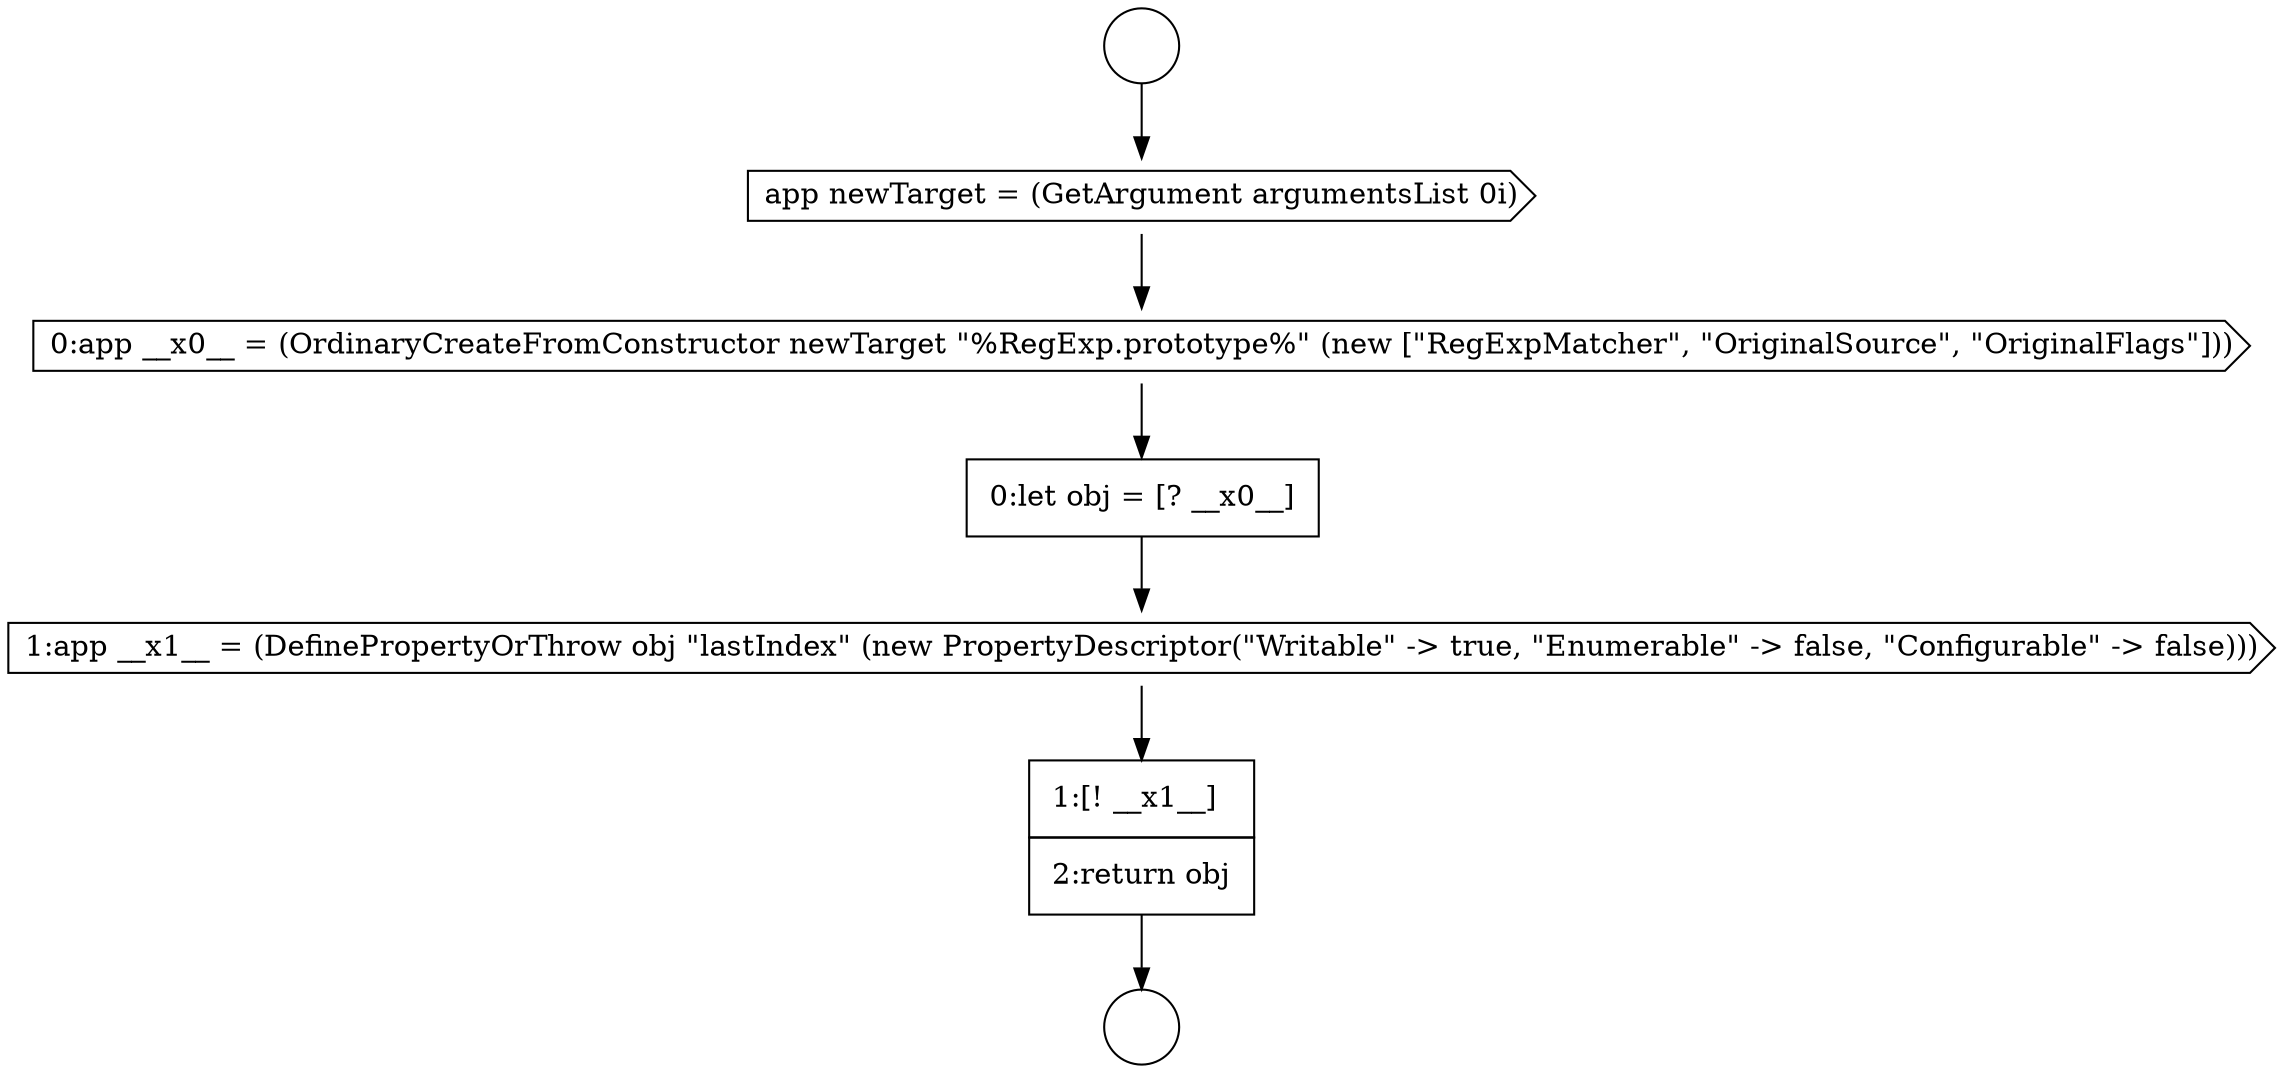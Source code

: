 digraph {
  node14617 [shape=none, margin=0, label=<<font color="black">
    <table border="0" cellborder="1" cellspacing="0" cellpadding="10">
      <tr><td align="left">1:[! __x1__]</td></tr>
      <tr><td align="left">2:return obj</td></tr>
    </table>
  </font>> color="black" fillcolor="white" style=filled]
  node14612 [shape=circle label=" " color="black" fillcolor="white" style=filled]
  node14613 [shape=cds, label=<<font color="black">app newTarget = (GetArgument argumentsList 0i)</font>> color="black" fillcolor="white" style=filled]
  node14614 [shape=cds, label=<<font color="black">0:app __x0__ = (OrdinaryCreateFromConstructor newTarget &quot;%RegExp.prototype%&quot; (new [&quot;RegExpMatcher&quot;, &quot;OriginalSource&quot;, &quot;OriginalFlags&quot;]))</font>> color="black" fillcolor="white" style=filled]
  node14615 [shape=none, margin=0, label=<<font color="black">
    <table border="0" cellborder="1" cellspacing="0" cellpadding="10">
      <tr><td align="left">0:let obj = [? __x0__]</td></tr>
    </table>
  </font>> color="black" fillcolor="white" style=filled]
  node14611 [shape=circle label=" " color="black" fillcolor="white" style=filled]
  node14616 [shape=cds, label=<<font color="black">1:app __x1__ = (DefinePropertyOrThrow obj &quot;lastIndex&quot; (new PropertyDescriptor(&quot;Writable&quot; -&gt; true, &quot;Enumerable&quot; -&gt; false, &quot;Configurable&quot; -&gt; false)))</font>> color="black" fillcolor="white" style=filled]
  node14611 -> node14613 [ color="black"]
  node14615 -> node14616 [ color="black"]
  node14614 -> node14615 [ color="black"]
  node14617 -> node14612 [ color="black"]
  node14616 -> node14617 [ color="black"]
  node14613 -> node14614 [ color="black"]
}
